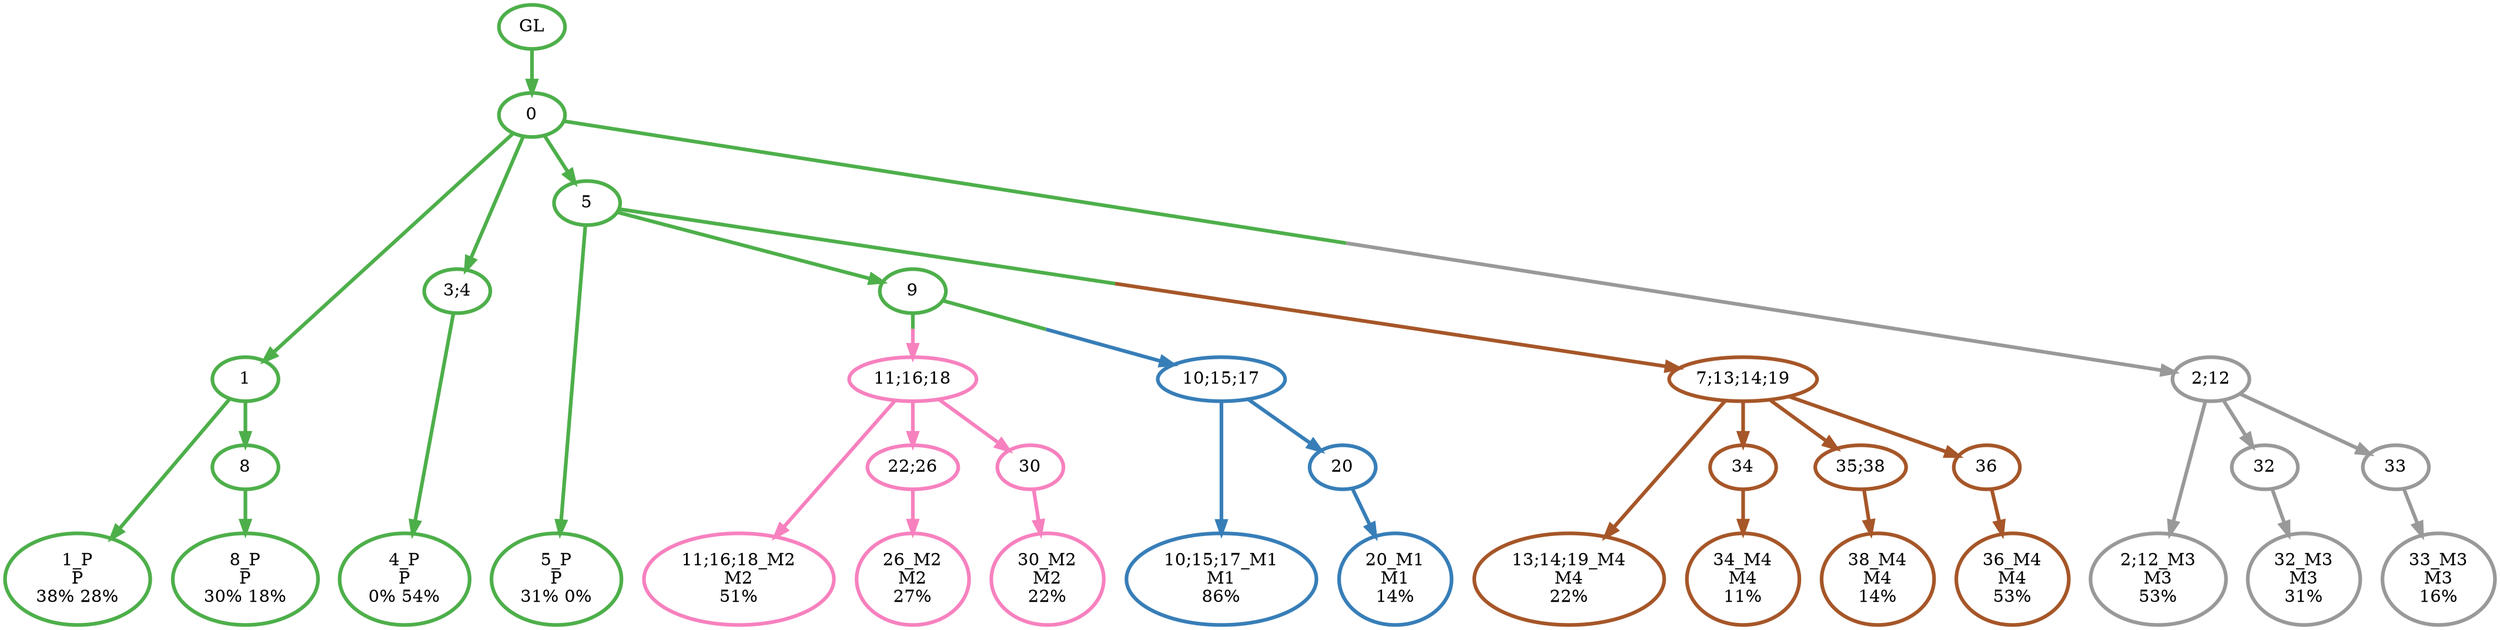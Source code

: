 digraph T {
	{
		rank=same
		31 [penwidth=3,colorscheme=set19,color=3,label="1_P\nP\n38% 28%"]
		29 [penwidth=3,colorscheme=set19,color=3,label="8_P\nP\n30% 18%"]
		27 [penwidth=3,colorscheme=set19,color=3,label="4_P\nP\n0% 54%"]
		25 [penwidth=3,colorscheme=set19,color=3,label="5_P\nP\n31% 0%"]
		23 [penwidth=3,colorscheme=set19,color=2,label="10;15;17_M1\nM1\n86%"]
		21 [penwidth=3,colorscheme=set19,color=2,label="20_M1\nM1\n14%"]
		20 [penwidth=3,colorscheme=set19,color=8,label="11;16;18_M2\nM2\n51%"]
		18 [penwidth=3,colorscheme=set19,color=8,label="26_M2\nM2\n27%"]
		16 [penwidth=3,colorscheme=set19,color=8,label="30_M2\nM2\n22%"]
		15 [penwidth=3,colorscheme=set19,color=9,label="2;12_M3\nM3\n53%"]
		13 [penwidth=3,colorscheme=set19,color=9,label="32_M3\nM3\n31%"]
		11 [penwidth=3,colorscheme=set19,color=9,label="33_M3\nM3\n16%"]
		10 [penwidth=3,colorscheme=set19,color=7,label="13;14;19_M4\nM4\n22%"]
		8 [penwidth=3,colorscheme=set19,color=7,label="34_M4\nM4\n11%"]
		6 [penwidth=3,colorscheme=set19,color=7,label="38_M4\nM4\n14%"]
		4 [penwidth=3,colorscheme=set19,color=7,label="36_M4\nM4\n53%"]
	}
	34 [penwidth=3,colorscheme=set19,color=3,label="GL"]
	33 [penwidth=3,colorscheme=set19,color=3,label="0"]
	32 [penwidth=3,colorscheme=set19,color=3,label="1"]
	30 [penwidth=3,colorscheme=set19,color=3,label="8"]
	28 [penwidth=3,colorscheme=set19,color=3,label="3;4"]
	26 [penwidth=3,colorscheme=set19,color=3,label="5"]
	24 [penwidth=3,colorscheme=set19,color=3,label="9"]
	22 [penwidth=3,colorscheme=set19,color=2,label="20"]
	19 [penwidth=3,colorscheme=set19,color=8,label="22;26"]
	17 [penwidth=3,colorscheme=set19,color=8,label="30"]
	14 [penwidth=3,colorscheme=set19,color=9,label="32"]
	12 [penwidth=3,colorscheme=set19,color=9,label="33"]
	9 [penwidth=3,colorscheme=set19,color=7,label="34"]
	7 [penwidth=3,colorscheme=set19,color=7,label="35;38"]
	5 [penwidth=3,colorscheme=set19,color=7,label="36"]
	3 [penwidth=3,colorscheme=set19,color=7,label="7;13;14;19"]
	2 [penwidth=3,colorscheme=set19,color=9,label="2;12"]
	1 [penwidth=3,colorscheme=set19,color=8,label="11;16;18"]
	0 [penwidth=3,colorscheme=set19,color=2,label="10;15;17"]
	34 -> 33 [penwidth=3,colorscheme=set19,color=3]
	33 -> 32 [penwidth=3,colorscheme=set19,color=3]
	33 -> 26 [penwidth=3,colorscheme=set19,color=3]
	33 -> 28 [penwidth=3,colorscheme=set19,color=3]
	33 -> 2 [penwidth=3,colorscheme=set19,color="3;0.5:9"]
	32 -> 31 [penwidth=3,colorscheme=set19,color=3]
	32 -> 30 [penwidth=3,colorscheme=set19,color=3]
	30 -> 29 [penwidth=3,colorscheme=set19,color=3]
	28 -> 27 [penwidth=3,colorscheme=set19,color=3]
	26 -> 25 [penwidth=3,colorscheme=set19,color=3]
	26 -> 24 [penwidth=3,colorscheme=set19,color=3]
	26 -> 3 [penwidth=3,colorscheme=set19,color="3;0.5:7"]
	24 -> 1 [penwidth=3,colorscheme=set19,color="3;0.5:8"]
	24 -> 0 [penwidth=3,colorscheme=set19,color="3;0.5:2"]
	22 -> 21 [penwidth=3,colorscheme=set19,color=2]
	19 -> 18 [penwidth=3,colorscheme=set19,color=8]
	17 -> 16 [penwidth=3,colorscheme=set19,color=8]
	14 -> 13 [penwidth=3,colorscheme=set19,color=9]
	12 -> 11 [penwidth=3,colorscheme=set19,color=9]
	9 -> 8 [penwidth=3,colorscheme=set19,color=7]
	7 -> 6 [penwidth=3,colorscheme=set19,color=7]
	5 -> 4 [penwidth=3,colorscheme=set19,color=7]
	3 -> 10 [penwidth=3,colorscheme=set19,color=7]
	3 -> 9 [penwidth=3,colorscheme=set19,color=7]
	3 -> 7 [penwidth=3,colorscheme=set19,color=7]
	3 -> 5 [penwidth=3,colorscheme=set19,color=7]
	2 -> 15 [penwidth=3,colorscheme=set19,color=9]
	2 -> 14 [penwidth=3,colorscheme=set19,color=9]
	2 -> 12 [penwidth=3,colorscheme=set19,color=9]
	1 -> 20 [penwidth=3,colorscheme=set19,color=8]
	1 -> 19 [penwidth=3,colorscheme=set19,color=8]
	1 -> 17 [penwidth=3,colorscheme=set19,color=8]
	0 -> 23 [penwidth=3,colorscheme=set19,color=2]
	0 -> 22 [penwidth=3,colorscheme=set19,color=2]
}
